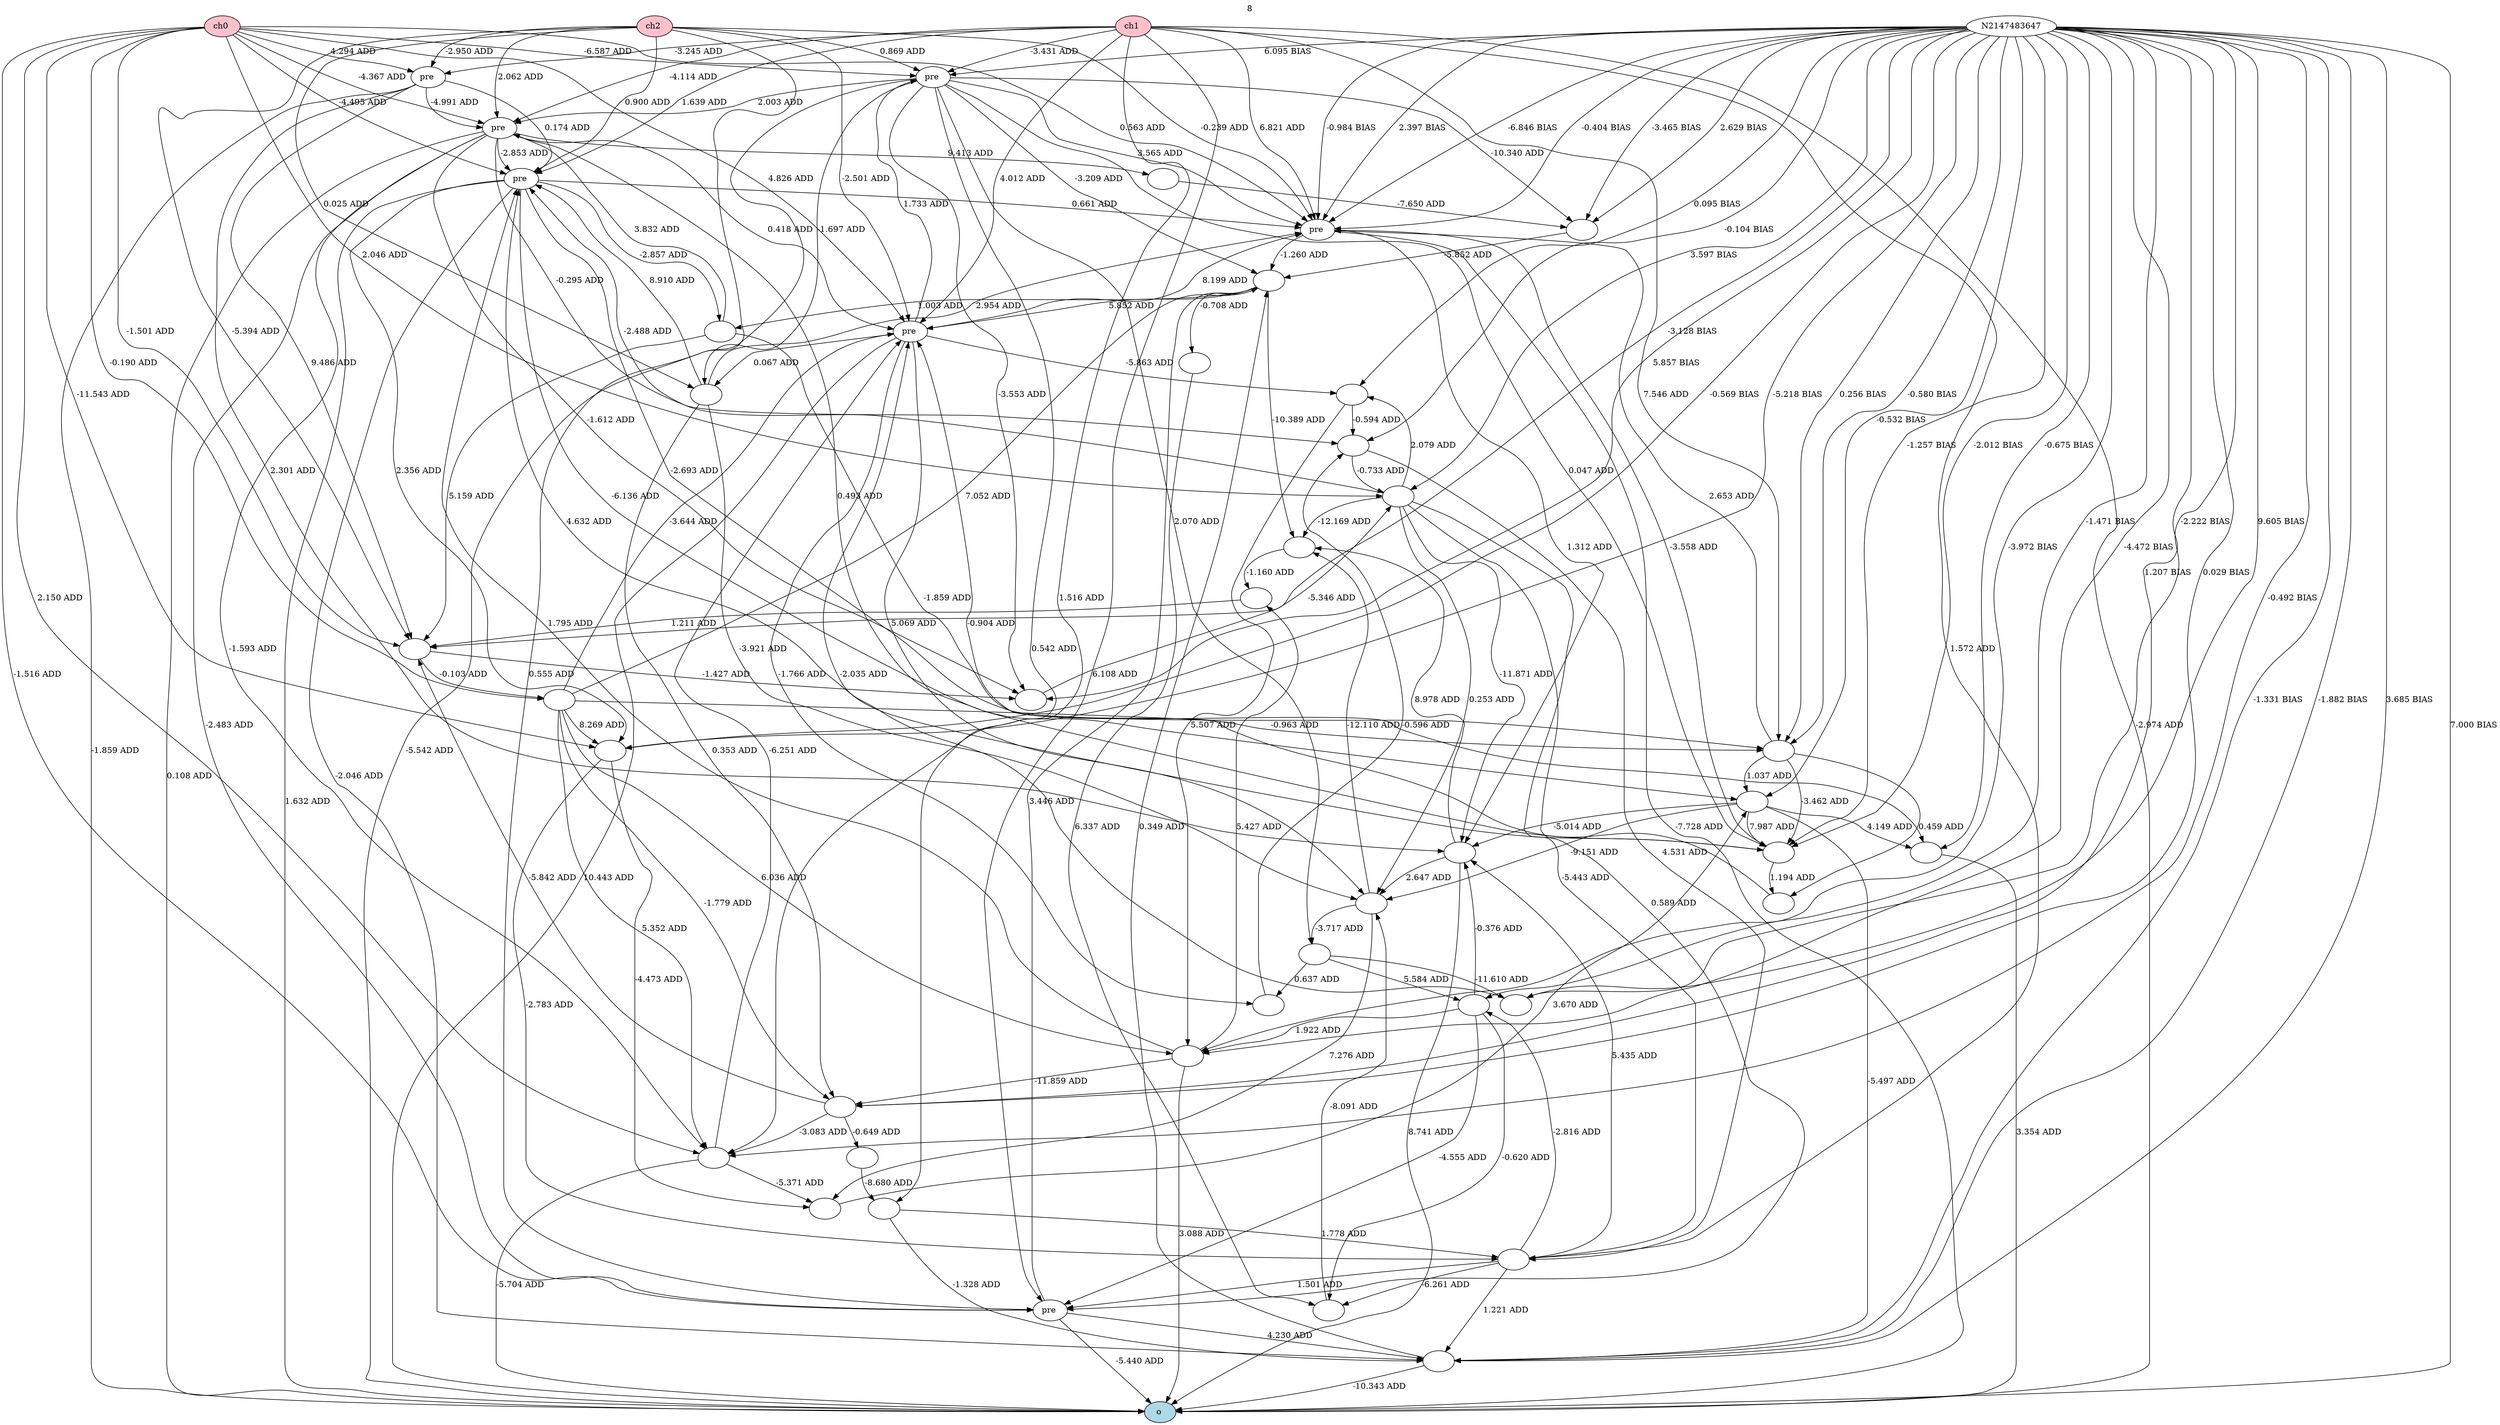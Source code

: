 digraph g {
graph [overlap="false"];
N8 -> N2 [label="-6.587 ADD"];
N8 -> N3 [label="-4.495 ADD"];
N8 -> N4 [label="4.826 ADD"];
N8 -> N6 [label="4.294 ADD"];
N8 -> N1 [label="-4.367 ADD"];
N8 -> N5 [label="0.563 ADD"];
N8 -> N7 [label="-1.516 ADD"];
N9 -> N2 [label="0.869 ADD"];
N9 -> N3 [label="0.900 ADD"];
N9 -> N4 [label="-2.501 ADD"];
N9 -> N6 [label="-2.950 ADD"];
N9 -> N1 [label="2.062 ADD"];
N9 -> N5 [label="-0.239 ADD"];
N9 -> N7 [label="0.555 ADD"];
N10 -> N2 [label="-3.431 ADD"];
N10 -> N3 [label="1.639 ADD"];
N10 -> N4 [label="4.012 ADD"];
N10 -> N6 [label="-3.245 ADD"];
N10 -> N1 [label="-4.114 ADD"];
N10 -> N5 [label="6.821 ADD"];
N10 -> N7 [label="6.108 ADD"];
N2 -> N11 [label="-5.542 ADD"];
N3 -> N11 [label="1.632 ADD"];
N4 -> N11 [label="10.443 ADD"];
N6 -> N11 [label="-1.859 ADD"];
N1 -> N11 [label="0.108 ADD"];
N5 -> N11 [label="-7.728 ADD"];
N7 -> N11 [label="-5.440 ADD"];
N2 -> N1 [label="2.003 ADD"];
N10 -> N1537 [label="1.516 ADD"];
N1537 -> N4 [label="-6.251 ADD"];
N1 -> N3 [label="-2.853 ADD"];
N7 -> N2407 [label="3.446 ADD"];
N2407 -> N4 [label="5.852 ADD"];
N2 -> N2407 [label="-3.209 ADD"];
N2 -> N5 [label="3.565 ADD"];
N10 -> N11 [label="-2.974 ADD"];
N3 -> N5 [label="0.661 ADD"];
N4 -> N2 [label="1.733 ADD"];
N1 -> N1537 [label="-1.593 ADD"];
N2147483647 -> N5 [label="-0.404 BIAS"];
N8 -> N6630 [label="2.046 ADD"];
N6630 -> N7 [label="0.589 ADD"];
N6630 -> N3 [label="-2.488 ADD"];
N2147483647 -> N5 [label="-0.984 BIAS"];
N2147483647 -> N6630 [label="3.597 BIAS"];
N6 -> N1 [label="-4.991 ADD"];
N2147483647 -> N2 [label="6.095 BIAS"];
N2147483647 -> N11 [label="7.000 BIAS"];
N5 -> N2407 [label="-1.260 ADD"];
N1 -> N7 [label="-2.483 ADD"];
N8 -> N10167 [label="-0.190 ADD"];
N10167 -> N1537 [label="5.352 ADD"];
N10167 -> N2407 [label="7.052 ADD"];
N6 -> N3 [label="0.174 ADD"];
N2 -> N11297 [label="-3.553 ADD"];
N11297 -> N6630 [label="-5.346 ADD"];
N1537 -> N11 [label="-5.704 ADD"];
N10167 -> N4 [label="-3.644 ADD"];
N6630 -> N12496 [label="-11.871 ADD"];
N12496 -> N11 [label="8.741 ADD"];
N1 -> N11297 [label="-1.612 ADD"];
N8 -> N1537 [label="2.150 ADD"];
N6630 -> N25144 [label="-5.443 ADD"];
N25144 -> N12496 [label="5.435 ADD"];
N2147483647 -> N11297 [label="5.857 BIAS"];
N1 -> N25972 [label="-0.295 ADD"];
N25972 -> N25144 [label="4.531 ADD"];
N25144 -> N7 [label="1.501 ADD"];
N25144 -> N30105 [label="-2.816 ADD"];
N30105 -> N7 [label="-4.555 ADD"];
N4 -> N5 [label="8.199 ADD"];
N9 -> N33957 [label="-5.394 ADD"];
N33957 -> N11297 [label="-1.427 ADD"];
N2147483647 -> N33957 [label="-3.128 BIAS"];
N2 -> N35050 [label="-1.697 ADD"];
N35050 -> N3 [label="8.910 ADD"];
N10 -> N25144 [label="1.572 ADD"];
N6 -> N12496 [label="2.301 ADD"];
N10167 -> N43670 [label="8.269 ADD"];
N43670 -> N25144 [label="-2.783 ADD"];
N2147483647 -> N43670 [label="-0.569 BIAS"];
N2147483647 -> N5 [label="2.397 BIAS"];
N3 -> N49030 [label="-2.857 ADD"];
N49030 -> N1 [label="3.832 ADD"];
N2 -> N49031 [label="0.047 ADD"];
N49031 -> N3 [label="4.632 ADD"];
N4 -> N35050 [label="0.067 ADD"];
N9 -> N35050 [label="0.025 ADD"];
N3 -> N52487 [label="-2.046 ADD"];
N52487 -> N11 [label="-10.343 ADD"];
N2 -> N52490 [label="2.070 ADD"];
N52490 -> N30105 [label="5.584 ADD"];
N30105 -> N12496 [label="-0.376 ADD"];
N2147483647 -> N5 [label="-6.846 BIAS"];
N30105 -> N56774 [label="1.922 ADD"];
N56774 -> N11 [label="3.088 ADD"];
N35050 -> N58634 [label="0.353 ADD"];
N58634 -> N33957 [label="-5.842 ADD"];
N2147483647 -> N30105 [label="-1.471 BIAS"];
N6630 -> N59518 [label="0.253 ADD"];
N59518 -> N52490 [label="-3.717 ADD"];
N3 -> N63107 [label="-6.136 ADD"];
N63107 -> N52487 [label="-5.497 ADD"];
N25144 -> N52487 [label="1.221 ADD"];
N5 -> N12496 [label="1.312 ADD"];
N2147483647 -> N63107 [label="-0.532 BIAS"];
N2147483647 -> N43670 [label="-5.218 BIAS"];
N58634 -> N1537 [label="-3.083 ADD"];
N2407 -> N49030 [label="1.003 ADD"];
N2147483647 -> N52487 [label="-1.331 BIAS"];
N2147483647 -> N52487 [label="-1.882 BIAS"];
N63107 -> N12496 [label="-5.014 ADD"];
N63107 -> N49031 [label="7.987 ADD"];
N10167 -> N84423 [label="-0.963 ADD"];
N84423 -> N5 [label="2.653 ADD"];
N84423 -> N49031 [label="-3.462 ADD"];
N2 -> N85296 [label="-10.340 ADD"];
N85296 -> N2407 [label="-5.852 ADD"];
N84423 -> N63107 [label="1.037 ADD"];
N35050 -> N5 [label="2.954 ADD"];
N4 -> N59518 [label="5.069 ADD"];
N2147483647 -> N85296 [label="-3.465 BIAS"];
N2147483647 -> N58634 [label="1.207 BIAS"];
N2147483647 -> N52487 [label="3.685 BIAS"];
N10167 -> N56774 [label="6.036 ADD"];
N2147483647 -> N25972 [label="-0.104 BIAS"];
N7 -> N52487 [label="4.230 ADD"];
N3 -> N84423 [label="-2.693 ADD"];
N2147483647 -> N56774 [label="-3.972 BIAS"];
N4 -> N120612 [label="-1.766 ADD"];
N120612 -> N25972 [label="-0.596 ADD"];
N12496 -> N59518 [label="2.647 ADD"];
N2 -> N124982 [label="0.542 ADD"];
N124982 -> N52487 [label="-1.328 ADD"];
N56774 -> N124983 [label="5.427 ADD"];
N124983 -> N33957 [label="1.211 ADD"];
N52490 -> N120612 [label="0.637 ADD"];
N6630 -> N133904 [label="2.079 ADD"];
N133904 -> N25972 [label="-0.594 ADD"];
N49030 -> N33957 [label="5.159 ADD"];
N2147483647 -> N84423 [label="0.256 BIAS"];
N3 -> N43670 [label="2.356 ADD"];
N6 -> N33957 [label="9.486 ADD"];
N8 -> N43670 [label="-11.543 ADD"];
N1 -> N4 [label="0.418 ADD"];
N2147483647 -> N84423 [label="-0.580 BIAS"];
N58634 -> N144623 [label="-0.649 ADD"];
N144623 -> N124982 [label="-8.680 ADD"];
N56774 -> N3 [label="1.795 ADD"];
N35050 -> N59518 [label="-3.921 ADD"];
N2147483647 -> N85296 [label="2.629 BIAS"];
N25972 -> N6630 [label="-0.733 ADD"];
N33957 -> N10167 [label="-0.103 ADD"];
N12496 -> N170605 [label="8.978 ADD"];
N170605 -> N124983 [label="-1.160 ADD"];
N133904 -> N56774 [label="5.507 ADD"];
N10167 -> N58634 [label="-1.779 ADD"];
N124982 -> N25144 [label="1.778 ADD"];
N59518 -> N181924 [label="7.276 ADD"];
N181924 -> N63107 [label="3.670 ADD"];
N10 -> N84423 [label="7.546 ADD"];
N56774 -> N58634 [label="-11.859 ADD"];
N4 -> N133904 [label="-5.863 ADD"];
N5 -> N49031 [label="-3.558 ADD"];
N2147483647 -> N49031 [label="-2.012 BIAS"];
N2147483647 -> N1537 [label="-0.492 BIAS"];
N30105 -> N193176 [label="-0.620 ADD"];
N193176 -> N59518 [label="-8.091 ADD"];
N8 -> N33957 [label="-1.501 ADD"];
N2147483647 -> N58634 [label="0.029 BIAS"];
N52490 -> N199902 [label="-11.610 ADD"];
N199902 -> N4 [label="-2.035 ADD"];
N2407 -> N170605 [label="-10.389 ADD"];
N2147483647 -> N199902 [label="-2.222 BIAS"];
N52487 -> N2407 [label="0.349 ADD"];
N2147483647 -> N56774 [label="-4.472 BIAS"];
N1 -> N49031 [label="0.493 ADD"];
N1537 -> N181924 [label="-5.371 ADD"];
N25144 -> N193176 [label="-6.261 ADD"];
N2147483647 -> N133904 [label="0.095 BIAS"];
N1 -> N222414 [label="9.413 ADD"];
N222414 -> N85296 [label="-7.650 ADD"];
N84423 -> N222415 [label="0.459 ADD"];
N222415 -> N4 [label="-0.904 ADD"];
N43670 -> N181924 [label="-4.473 ADD"];
N59518 -> N170605 [label="-12.110 ADD"];
N6630 -> N170605 [label="-12.169 ADD"];
N49030 -> N229839 [label="-1.859 ADD"];
N229839 -> N11 [label="3.354 ADD"];
N2407 -> N229840 [label="-0.708 ADD"];
N229840 -> N193176 [label="6.337 ADD"];
N2147483647 -> N49031 [label="-1.257 BIAS"];
N2147483647 -> N229839 [label="-0.675 BIAS"];
N2147483647 -> N199902 [label="9.605 BIAS"];
N49031 -> N222415 [label="1.194 ADD"];
N63107 -> N229839 [label="4.149 ADD"];
N63107 -> N59518 [label="-9.151 ADD"];
N1 [label="pre ",fillcolor="white",style="filled"];
N2 [label="pre ",fillcolor="white",style="filled"];
N3 [label="pre ",fillcolor="white",style="filled"];
N4 [label="pre ",fillcolor="white",style="filled"];
N5 [label="pre ",fillcolor="white",style="filled"];
N6 [label="pre ",fillcolor="white",style="filled"];
N7 [label="pre ",fillcolor="white",style="filled"];
N8 [label="ch0 ",fillcolor="pink",style="filled"];
N9 [label="ch2 ",fillcolor="pink",style="filled"];
N10 [label="ch1 ",fillcolor="pink",style="filled"];
N11 [label="o ",fillcolor="lightblue",style="filled"];
N1537 [label=" ",fillcolor="white",style="filled"];
N2407 [label=" ",fillcolor="white",style="filled"];
N6630 [label=" ",fillcolor="white",style="filled"];
N10167 [label=" ",fillcolor="white",style="filled"];
N11297 [label=" ",fillcolor="white",style="filled"];
N12496 [label=" ",fillcolor="white",style="filled"];
N25144 [label=" ",fillcolor="white",style="filled"];
N25972 [label=" ",fillcolor="white",style="filled"];
N30105 [label=" ",fillcolor="white",style="filled"];
N33957 [label=" ",fillcolor="white",style="filled"];
N35050 [label=" ",fillcolor="white",style="filled"];
N43670 [label=" ",fillcolor="white",style="filled"];
N49030 [label=" ",fillcolor="white",style="filled"];
N49031 [label=" ",fillcolor="white",style="filled"];
N52487 [label=" ",fillcolor="white",style="filled"];
N52490 [label=" ",fillcolor="white",style="filled"];
N56774 [label=" ",fillcolor="white",style="filled"];
N58634 [label=" ",fillcolor="white",style="filled"];
N59518 [label=" ",fillcolor="white",style="filled"];
N63107 [label=" ",fillcolor="white",style="filled"];
N84423 [label=" ",fillcolor="white",style="filled"];
N85296 [label=" ",fillcolor="white",style="filled"];
N120612 [label=" ",fillcolor="white",style="filled"];
N124982 [label=" ",fillcolor="white",style="filled"];
N124983 [label=" ",fillcolor="white",style="filled"];
N133904 [label=" ",fillcolor="white",style="filled"];
N144623 [label=" ",fillcolor="white",style="filled"];
N170605 [label=" ",fillcolor="white",style="filled"];
N181924 [label=" ",fillcolor="white",style="filled"];
N193176 [label=" ",fillcolor="white",style="filled"];
N199902 [label=" ",fillcolor="white",style="filled"];
N222414 [label=" ",fillcolor="white",style="filled"];
N222415 [label=" ",fillcolor="white",style="filled"];
N229839 [label=" ",fillcolor="white",style="filled"];
N229840 [label=" ",fillcolor="white",style="filled"];
{rank=min; N8; N9; N10; }
{rank=max; N11; }
labelloc="t"
label="8"
}
